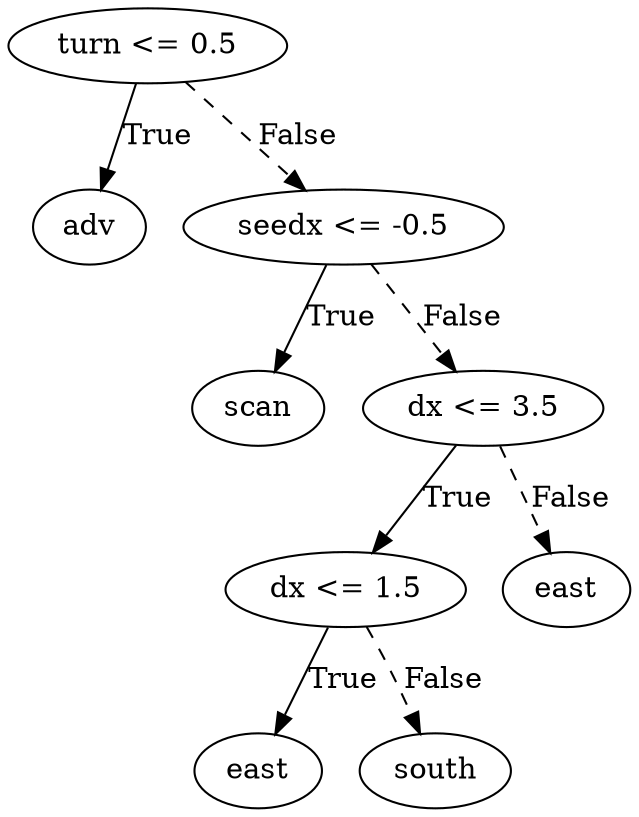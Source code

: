 digraph {
0 [label="turn <= 0.5"];
1 [label="adv"];
0 -> 1 [label="True"];
2 [label="seedx <= -0.5"];
3 [label="scan"];
2 -> 3 [label="True"];
4 [label="dx <= 3.5"];
5 [label="dx <= 1.5"];
6 [label="east"];
5 -> 6 [label="True"];
7 [label="south"];
5 -> 7 [style="dashed", label="False"];
4 -> 5 [label="True"];
8 [label="east"];
4 -> 8 [style="dashed", label="False"];
2 -> 4 [style="dashed", label="False"];
0 -> 2 [style="dashed", label="False"];

}